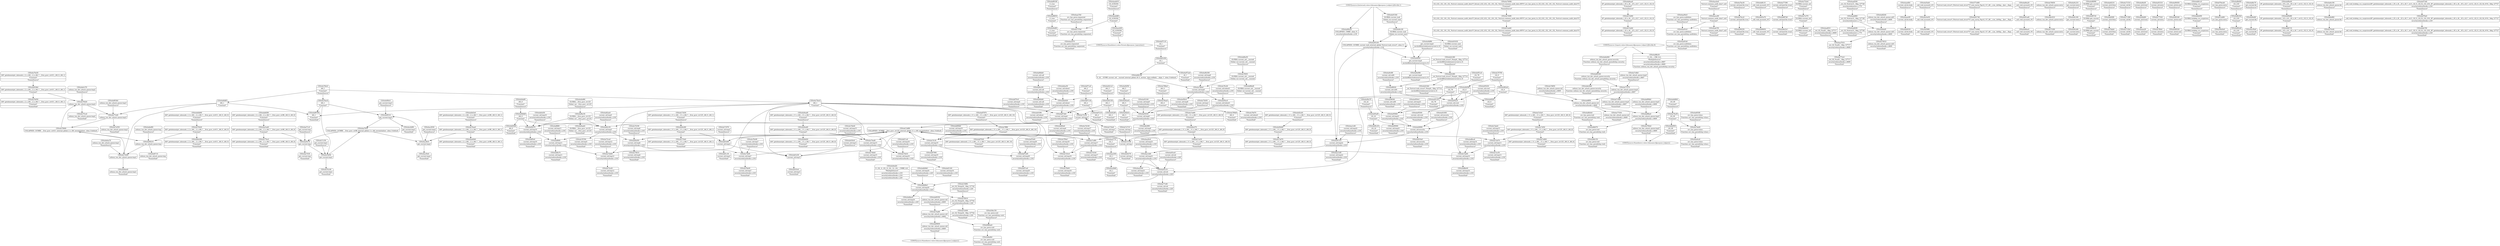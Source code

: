 digraph {
	CE0x4a9e6f0 [shape=record,shape=Mrecord,label="{CE0x4a9e6f0|i1_true|*Constant*|*SummSink*}"]
	CE0x4a737b0 [shape=record,shape=Mrecord,label="{CE0x4a737b0|avc_has_perm:requested|Function::avc_has_perm&Arg::requested::}"]
	CE0x4a70a50 [shape=record,shape=Mrecord,label="{CE0x4a70a50|i64*_getelementptr_inbounds_(_2_x_i64_,_2_x_i64_*___llvm_gcov_ctr411,_i64_0,_i64_1)|*Constant*|*SummSource*}"]
	CE0x4a74e60 [shape=record,shape=Mrecord,label="{CE0x4a74e60|avc_has_perm:tclass|Function::avc_has_perm&Arg::tclass::}"]
	CE0x4a74080 [shape=record,shape=Mrecord,label="{CE0x4a74080|i32_(i32,_i32,_i16,_i32,_%struct.common_audit_data*)*_bitcast_(i32_(i32,_i32,_i16,_i32,_%struct.common_audit_data.495*)*_avc_has_perm_to_i32_(i32,_i32,_i16,_i32,_%struct.common_audit_data*)*)|*Constant*|*SummSource*}"]
	CE0x4a95ec0 [shape=record,shape=Mrecord,label="{CE0x4a95ec0|current_sid:tobool1|security/selinux/hooks.c,218}"]
	CE0x4a87ca0 [shape=record,shape=Mrecord,label="{CE0x4a87ca0|current_sid:tmp20|security/selinux/hooks.c,218|*SummSink*}"]
	CE0x4a88ba0 [shape=record,shape=Mrecord,label="{CE0x4a88ba0|selinux_tun_dev_attach_queue:tmp5|security/selinux/hooks.c,4669}"]
	CE0x4a9d590 [shape=record,shape=Mrecord,label="{CE0x4a9d590|i32_0|*Constant*}"]
	CE0x4a76760 [shape=record,shape=Mrecord,label="{CE0x4a76760|current_sid:tmp5|security/selinux/hooks.c,218|*SummSink*}"]
	CE0x4a751a0 [shape=record,shape=Mrecord,label="{CE0x4a751a0|selinux_tun_dev_attach_queue:tmp2|*SummSink*}"]
	CE0x4a73c30 [shape=record,shape=Mrecord,label="{CE0x4a73c30|current_sid:tmp1}"]
	CE0x4a789d0 [shape=record,shape=Mrecord,label="{CE0x4a789d0|i64_4|*Constant*|*SummSink*}"]
	CE0x4a8eaa0 [shape=record,shape=Mrecord,label="{CE0x4a8eaa0|i8*_getelementptr_inbounds_(_25_x_i8_,_25_x_i8_*_.str3,_i32_0,_i32_0)|*Constant*|*SummSource*}"]
	CE0x4aa93c0 [shape=record,shape=Mrecord,label="{CE0x4aa93c0|avc_has_perm:auditdata|Function::avc_has_perm&Arg::auditdata::}"]
	CE0x4a7baa0 [shape=record,shape=Mrecord,label="{CE0x4a7baa0|i64*_getelementptr_inbounds_(_2_x_i64_,_2_x_i64_*___llvm_gcov_ctr98,_i64_0,_i64_1)|*Constant*}"]
	CE0x4a8d5f0 [shape=record,shape=Mrecord,label="{CE0x4a8d5f0|i64*_getelementptr_inbounds_(_2_x_i64_,_2_x_i64_*___llvm_gcov_ctr98,_i64_0,_i64_0)|*Constant*|*SummSource*}"]
	CE0x4a7bcc0 [shape=record,shape=Mrecord,label="{CE0x4a7bcc0|current_sid:land.lhs.true}"]
	CE0x4a7df90 [shape=record,shape=Mrecord,label="{CE0x4a7df90|_ret_i32_%tmp24,_!dbg_!27742|security/selinux/hooks.c,220|*SummSource*}"]
	CE0x4a742f0 [shape=record,shape=Mrecord,label="{CE0x4a742f0|current_sid:tmp7|security/selinux/hooks.c,218}"]
	CE0x4a9c360 [shape=record,shape=Mrecord,label="{CE0x4a9c360|_ret_%struct.task_struct*_%tmp4,_!dbg_!27714|./arch/x86/include/asm/current.h,14|*SummSource*}"]
	CE0x4a9e570 [shape=record,shape=Mrecord,label="{CE0x4a9e570|current_sid:tmp|*SummSink*}"]
	CE0x4a71270 [shape=record,shape=Mrecord,label="{CE0x4a71270|selinux_tun_dev_attach_queue:tmp4|security/selinux/hooks.c,4667}"]
	CE0x4a91540 [shape=record,shape=Mrecord,label="{CE0x4a91540|GLOBAL:current_task|Global_var:current_task|*SummSource*}"]
	CE0x4aadd80 [shape=record,shape=Mrecord,label="{CE0x4aadd80|i32_4194304|*Constant*}"]
	CE0x4a93a70 [shape=record,shape=Mrecord,label="{CE0x4a93a70|_call_void_mcount()_#3}"]
	CE0x4aacbe0 [shape=record,shape=Mrecord,label="{CE0x4aacbe0|%struct.common_audit_data*_null|*Constant*|*SummSource*}"]
	CE0x4a7d140 [shape=record,shape=Mrecord,label="{CE0x4a7d140|current_sid:tmp17|security/selinux/hooks.c,218|*SummSource*}"]
	CE0x4a8b0e0 [shape=record,shape=Mrecord,label="{CE0x4a8b0e0|avc_has_perm:tsid|Function::avc_has_perm&Arg::tsid::|*SummSource*}"]
	CE0x4a77390 [shape=record,shape=Mrecord,label="{CE0x4a77390|current_sid:land.lhs.true2|*SummSource*}"]
	CE0x4aa3ad0 [shape=record,shape=Mrecord,label="{CE0x4aa3ad0|i64*_getelementptr_inbounds_(_2_x_i64_,_2_x_i64_*___llvm_gcov_ctr98,_i64_0,_i64_0)|*Constant*}"]
	CE0x4a7ac50 [shape=record,shape=Mrecord,label="{CE0x4a7ac50|current_sid:tmp13|security/selinux/hooks.c,218|*SummSink*}"]
	CE0x4a97110 [shape=record,shape=Mrecord,label="{CE0x4a97110|i8_1|*Constant*|*SummSource*}"]
	CE0x4a91f90 [shape=record,shape=Mrecord,label="{CE0x4a91f90|current_sid:tobool|security/selinux/hooks.c,218|*SummSink*}"]
	CE0x4a7ff80 [shape=record,shape=Mrecord,label="{CE0x4a7ff80|i64*_getelementptr_inbounds_(_11_x_i64_,_11_x_i64_*___llvm_gcov_ctr125,_i64_0,_i64_10)|*Constant*}"]
	CE0x4ae7430 [shape=record,shape=Mrecord,label="{CE0x4ae7430|get_current:tmp|*SummSink*}"]
	CE0x4a7cb80 [shape=record,shape=Mrecord,label="{CE0x4a7cb80|i64*_getelementptr_inbounds_(_11_x_i64_,_11_x_i64_*___llvm_gcov_ctr125,_i64_0,_i64_9)|*Constant*|*SummSource*}"]
	CE0x4a92ee0 [shape=record,shape=Mrecord,label="{CE0x4a92ee0|i64_5|*Constant*}"]
	CE0x4a8a920 [shape=record,shape=Mrecord,label="{CE0x4a8a920|current_sid:tobool|security/selinux/hooks.c,218}"]
	CE0x4a7e5a0 [shape=record,shape=Mrecord,label="{CE0x4a7e5a0|i64*_getelementptr_inbounds_(_11_x_i64_,_11_x_i64_*___llvm_gcov_ctr125,_i64_0,_i64_6)|*Constant*|*SummSource*}"]
	CE0x4a962e0 [shape=record,shape=Mrecord,label="{CE0x4a962e0|i32_0|*Constant*}"]
	CE0x4a922f0 [shape=record,shape=Mrecord,label="{CE0x4a922f0|i64_3|*Constant*|*SummSink*}"]
	CE0x4a6e9c0 [shape=record,shape=Mrecord,label="{CE0x4a6e9c0|GLOBAL:current_sid|*Constant*|*SummSink*}"]
	CE0x4a74010 [shape=record,shape=Mrecord,label="{CE0x4a74010|selinux_tun_dev_attach_queue:call1|security/selinux/hooks.c,4669|*SummSink*}"]
	CE0x4a81d30 [shape=record,shape=Mrecord,label="{CE0x4a81d30|current_sid:tmp3}"]
	CE0x4a8b070 [shape=record,shape=Mrecord,label="{CE0x4a8b070|avc_has_perm:tsid|Function::avc_has_perm&Arg::tsid::}"]
	CE0x4aa28d0 [shape=record,shape=Mrecord,label="{CE0x4aa28d0|i32_1|*Constant*|*SummSink*}"]
	CE0x4a90f90 [shape=record,shape=Mrecord,label="{CE0x4a90f90|current_sid:security|security/selinux/hooks.c,218}"]
	CE0x4a73440 [shape=record,shape=Mrecord,label="{CE0x4a73440|selinux_tun_dev_attach_queue:tmp1}"]
	CE0x4a92fc0 [shape=record,shape=Mrecord,label="{CE0x4a92fc0|i64_5|*Constant*|*SummSink*}"]
	CE0x4a86bd0 [shape=record,shape=Mrecord,label="{CE0x4a86bd0|GLOBAL:current_sid.__warned|Global_var:current_sid.__warned|*SummSink*}"]
	CE0x4a92cb0 [shape=record,shape=Mrecord,label="{CE0x4a92cb0|i64*_getelementptr_inbounds_(_11_x_i64_,_11_x_i64_*___llvm_gcov_ctr125,_i64_0,_i64_0)|*Constant*|*SummSource*}"]
	CE0x4a9f310 [shape=record,shape=Mrecord,label="{CE0x4a9f310|get_current:tmp3}"]
	CE0x4a79010 [shape=record,shape=Mrecord,label="{CE0x4a79010|_ret_i32_%tmp24,_!dbg_!27742|security/selinux/hooks.c,220}"]
	CE0x4a74bb0 [shape=record,shape=Mrecord,label="{CE0x4a74bb0|current_sid:tmp15|security/selinux/hooks.c,218|*SummSink*}"]
	CE0x4a918c0 [shape=record,shape=Mrecord,label="{CE0x4a918c0|current_sid:tmp3|*SummSource*}"]
	CE0x4a9bc50 [shape=record,shape=Mrecord,label="{CE0x4a9bc50|GLOBAL:__llvm_gcov_ctr125|Global_var:__llvm_gcov_ctr125}"]
	CE0x4a78e00 [shape=record,shape=Mrecord,label="{CE0x4a78e00|current_sid:tmp7|security/selinux/hooks.c,218|*SummSink*}"]
	CE0x4a7a780 [shape=record,shape=Mrecord,label="{CE0x4a7a780|current_sid:tmp}"]
	CE0x4a719e0 [shape=record,shape=Mrecord,label="{CE0x4a719e0|i64*_getelementptr_inbounds_(_11_x_i64_,_11_x_i64_*___llvm_gcov_ctr125,_i64_0,_i64_1)|*Constant*|*SummSink*}"]
	CE0x4a7d6a0 [shape=record,shape=Mrecord,label="{CE0x4a7d6a0|current_sid:tmp8|security/selinux/hooks.c,218}"]
	CE0x4ab0030 [shape=record,shape=Mrecord,label="{CE0x4ab0030|current_sid:do.body|*SummSink*}"]
	CE0x4a9ed20 [shape=record,shape=Mrecord,label="{CE0x4a9ed20|0:_i32,_4:_i32,_8:_i32,_12:_i32,_:_CMRE_4,8_|*MultipleSource*|security/selinux/hooks.c,218|security/selinux/hooks.c,218|security/selinux/hooks.c,220}"]
	CE0x4af3f80 [shape=record,shape=Mrecord,label="{CE0x4af3f80|_call_void_mcount()_#3|*SummSink*}"]
	CE0x4a9df80 [shape=record,shape=Mrecord,label="{CE0x4a9df80|get_current:tmp4|./arch/x86/include/asm/current.h,14|*SummSource*}"]
	CE0x4ac29a0 [shape=record,shape=Mrecord,label="{CE0x4ac29a0|get_current:tmp2|*SummSink*}"]
	"CONST[source:0(mediator),value:2(dynamic)][purpose:{object}]"
	CE0x4a9e5e0 [shape=record,shape=Mrecord,label="{CE0x4a9e5e0|i64*_getelementptr_inbounds_(_2_x_i64_,_2_x_i64_*___llvm_gcov_ctr98,_i64_0,_i64_1)|*Constant*|*SummSource*}"]
	CE0x4a91740 [shape=record,shape=Mrecord,label="{CE0x4a91740|%struct.task_struct*_(%struct.task_struct**)*_asm_movq_%gs:$_1:P_,$0_,_r,im,_dirflag_,_fpsr_,_flags_}"]
	CE0x4aaa7b0 [shape=record,shape=Mrecord,label="{CE0x4aaa7b0|avc_has_perm:requested|Function::avc_has_perm&Arg::requested::|*SummSource*}"]
	CE0x4a6ff50 [shape=record,shape=Mrecord,label="{CE0x4a6ff50|selinux_tun_dev_attach_queue:sid|security/selinux/hooks.c,4669}"]
	CE0x4aab860 [shape=record,shape=Mrecord,label="{CE0x4aab860|_ret_i32_%retval.0,_!dbg_!27728|security/selinux/avc.c,775}"]
	CE0x4a7bec0 [shape=record,shape=Mrecord,label="{CE0x4a7bec0|i64_1|*Constant*}"]
	CE0x4a9a980 [shape=record,shape=Mrecord,label="{CE0x4a9a980|GLOBAL:__llvm_gcov_ctr125|Global_var:__llvm_gcov_ctr125|*SummSource*}"]
	CE0x4a965f0 [shape=record,shape=Mrecord,label="{CE0x4a965f0|current_sid:call4|security/selinux/hooks.c,218|*SummSink*}"]
	CE0x4a8c890 [shape=record,shape=Mrecord,label="{CE0x4a8c890|current_sid:tmp9|security/selinux/hooks.c,218|*SummSink*}"]
	CE0x4a92f50 [shape=record,shape=Mrecord,label="{CE0x4a92f50|i64_5|*Constant*|*SummSource*}"]
	CE0x4a84a20 [shape=record,shape=Mrecord,label="{CE0x4a84a20|_call_void_mcount()_#3|*SummSource*}"]
	CE0x4a76650 [shape=record,shape=Mrecord,label="{CE0x4a76650|selinux_tun_dev_attach_queue:entry|*SummSource*}"]
	CE0x4a6de40 [shape=record,shape=Mrecord,label="{CE0x4a6de40|selinux_tun_dev_attach_queue:tmp1|*SummSink*}"]
	CE0x4a6d840 [shape=record,shape=Mrecord,label="{CE0x4a6d840|i16_49|*Constant*|*SummSource*}"]
	CE0x577e9d0 [shape=record,shape=Mrecord,label="{CE0x577e9d0|%struct.task_struct*_(%struct.task_struct**)*_asm_movq_%gs:$_1:P_,$0_,_r,im,_dirflag_,_fpsr_,_flags_|*SummSink*}"]
	CE0x4a73bc0 [shape=record,shape=Mrecord,label="{CE0x4a73bc0|i64_1|*Constant*}"]
	CE0x4a9c160 [shape=record,shape=Mrecord,label="{CE0x4a9c160|get_current:entry}"]
	CE0x4ae71c0 [shape=record,shape=Mrecord,label="{CE0x4ae71c0|get_current:tmp|*SummSource*}"]
	CE0x4a70420 [shape=record,shape=Mrecord,label="{CE0x4a70420|i64*_getelementptr_inbounds_(_2_x_i64_,_2_x_i64_*___llvm_gcov_ctr411,_i64_0,_i64_0)|*Constant*}"]
	CE0x4a88b30 [shape=record,shape=Mrecord,label="{CE0x4a88b30|0:_i32,_:_CRE_0,4_|*MultipleSource*|security/selinux/hooks.c,4667|security/selinux/hooks.c,4669|Function::selinux_tun_dev_attach_queue&Arg::security::}"]
	CE0x4a74610 [shape=record,shape=Mrecord,label="{CE0x4a74610|current_sid:tmp6|security/selinux/hooks.c,218|*SummSink*}"]
	CE0x4aa8300 [shape=record,shape=Mrecord,label="{CE0x4aa8300|_ret_i32_%retval.0,_!dbg_!27728|security/selinux/avc.c,775|*SummSource*}"]
	CE0x4a8d9d0 [shape=record,shape=Mrecord,label="{CE0x4a8d9d0|current_sid:tmp24|security/selinux/hooks.c,220|*SummSource*}"]
	CE0x4aa25f0 [shape=record,shape=Mrecord,label="{CE0x4aa25f0|i32_1|*Constant*}"]
	CE0x4a72ca0 [shape=record,shape=Mrecord,label="{CE0x4a72ca0|current_sid:tmp12|security/selinux/hooks.c,218|*SummSource*}"]
	CE0x4a716e0 [shape=record,shape=Mrecord,label="{CE0x4a716e0|current_sid:tmp1|*SummSink*}"]
	CE0x4a96720 [shape=record,shape=Mrecord,label="{CE0x4a96720|GLOBAL:get_current|*Constant*}"]
	CE0x4a6c370 [shape=record,shape=Mrecord,label="{CE0x4a6c370|selinux_tun_dev_attach_queue:tmp2|*SummSource*}"]
	CE0x4a818b0 [shape=record,shape=Mrecord,label="{CE0x4a818b0|i64*_getelementptr_inbounds_(_2_x_i64_,_2_x_i64_*___llvm_gcov_ctr411,_i64_0,_i64_1)|*Constant*}"]
	CE0x4a91630 [shape=record,shape=Mrecord,label="{CE0x4a91630|GLOBAL:current_task|Global_var:current_task|*SummSink*}"]
	"CONST[source:2(external),value:2(dynamic)][purpose:{subject}][SrcIdx:1]"
	CE0x4a6c6b0 [shape=record,shape=Mrecord,label="{CE0x4a6c6b0|selinux_tun_dev_attach_queue:security|Function::selinux_tun_dev_attach_queue&Arg::security::|*SummSink*}"]
	CE0x4a77030 [shape=record,shape=Mrecord,label="{CE0x4a77030|selinux_tun_dev_attach_queue:sid|security/selinux/hooks.c,4669|*SummSink*}"]
	CE0x4a9e140 [shape=record,shape=Mrecord,label="{CE0x4a9e140|GLOBAL:current_task|Global_var:current_task}"]
	CE0x4a7e000 [shape=record,shape=Mrecord,label="{CE0x4a7e000|_ret_i32_%tmp24,_!dbg_!27742|security/selinux/hooks.c,220|*SummSink*}"]
	CE0x4a800b0 [shape=record,shape=Mrecord,label="{CE0x4a800b0|current_sid:tmp19|security/selinux/hooks.c,218|*SummSource*}"]
	CE0x4a9abf0 [shape=record,shape=Mrecord,label="{CE0x4a9abf0|i64_0|*Constant*|*SummSource*}"]
	CE0x4ab00f0 [shape=record,shape=Mrecord,label="{CE0x4ab00f0|current_sid:if.then}"]
	CE0x4a87870 [shape=record,shape=Mrecord,label="{CE0x4a87870|i64*_getelementptr_inbounds_(_11_x_i64_,_11_x_i64_*___llvm_gcov_ctr125,_i64_0,_i64_10)|*Constant*|*SummSource*}"]
	CE0x4a71510 [shape=record,shape=Mrecord,label="{CE0x4a71510|current_sid:bb|*SummSource*}"]
	CE0x4a74d10 [shape=record,shape=Mrecord,label="{CE0x4a74d10|current_sid:tmp16|security/selinux/hooks.c,218}"]
	CE0x4a9d4d0 [shape=record,shape=Mrecord,label="{CE0x4a9d4d0|current_sid:call|security/selinux/hooks.c,218|*SummSink*}"]
	CE0x4aa20c0 [shape=record,shape=Mrecord,label="{CE0x4aa20c0|current_sid:tmp23|security/selinux/hooks.c,218|*SummSource*}"]
	CE0x4a9b300 [shape=record,shape=Mrecord,label="{CE0x4a9b300|current_sid:tmp8|security/selinux/hooks.c,218|*SummSource*}"]
	CE0x4af3eb0 [shape=record,shape=Mrecord,label="{CE0x4af3eb0|_call_void_mcount()_#3|*SummSource*}"]
	CE0x4a7a550 [shape=record,shape=Mrecord,label="{CE0x4a7a550|selinux_tun_dev_attach_queue:tmp3|*SummSink*}"]
	CE0x4a7be30 [shape=record,shape=Mrecord,label="{CE0x4a7be30|current_sid:land.lhs.true|*SummSource*}"]
	CE0x4a95fc0 [shape=record,shape=Mrecord,label="{CE0x4a95fc0|current_sid:tmp8|security/selinux/hooks.c,218|*SummSink*}"]
	"CONST[source:1(input),value:2(dynamic)][purpose:{object}][SrcIdx:0]"
	CE0x4a7a670 [shape=record,shape=Mrecord,label="{CE0x4a7a670|i64*_getelementptr_inbounds_(_11_x_i64_,_11_x_i64_*___llvm_gcov_ctr125,_i64_0,_i64_0)|*Constant*|*SummSink*}"]
	CE0x4a7b050 [shape=record,shape=Mrecord,label="{CE0x4a7b050|i64*_getelementptr_inbounds_(_2_x_i64_,_2_x_i64_*___llvm_gcov_ctr411,_i64_0,_i64_1)|*Constant*|*SummSink*}"]
	CE0x4a9dcf0 [shape=record,shape=Mrecord,label="{CE0x4a9dcf0|current_sid:if.end|*SummSource*}"]
	CE0x4a86a50 [shape=record,shape=Mrecord,label="{CE0x4a86a50|GLOBAL:current_sid.__warned|Global_var:current_sid.__warned|*SummSource*}"]
	CE0x4a7ab70 [shape=record,shape=Mrecord,label="{CE0x4a7ab70|current_sid:tmp13|security/selinux/hooks.c,218}"]
	CE0x4a693f0 [shape=record,shape=Mrecord,label="{CE0x4a693f0|avc_has_perm:tclass|Function::avc_has_perm&Arg::tclass::|*SummSource*}"]
	CE0x4ac4d90 [shape=record,shape=Mrecord,label="{CE0x4ac4d90|get_current:tmp3|*SummSink*}"]
	CE0x4a93310 [shape=record,shape=Mrecord,label="{CE0x4a93310|current_sid:entry|*SummSource*}"]
	CE0x4a90520 [shape=record,shape=Mrecord,label="{CE0x4a90520|current_sid:do.end|*SummSink*}"]
	CE0x4a71380 [shape=record,shape=Mrecord,label="{CE0x4a71380|current_sid:bb}"]
	CE0x4a72f50 [shape=record,shape=Mrecord,label="{CE0x4a72f50|i64*_getelementptr_inbounds_(_11_x_i64_,_11_x_i64_*___llvm_gcov_ctr125,_i64_0,_i64_6)|*Constant*}"]
	CE0x4a7e370 [shape=record,shape=Mrecord,label="{CE0x4a7e370|GLOBAL:current_sid|*Constant*}"]
	CE0x4a6fdf0 [shape=record,shape=Mrecord,label="{CE0x4a6fdf0|i64_1|*Constant*}"]
	CE0x4a7cd10 [shape=record,shape=Mrecord,label="{CE0x4a7cd10|i64*_getelementptr_inbounds_(_11_x_i64_,_11_x_i64_*___llvm_gcov_ctr125,_i64_0,_i64_9)|*Constant*|*SummSink*}"]
	CE0x4aa8290 [shape=record,shape=Mrecord,label="{CE0x4aa8290|_ret_i32_%retval.0,_!dbg_!27728|security/selinux/avc.c,775|*SummSink*}"]
	CE0x4a92b60 [shape=record,shape=Mrecord,label="{CE0x4a92b60|i64*_getelementptr_inbounds_(_11_x_i64_,_11_x_i64_*___llvm_gcov_ctr125,_i64_0,_i64_0)|*Constant*}"]
	CE0x4a90a70 [shape=record,shape=Mrecord,label="{CE0x4a90a70|i32_22|*Constant*|*SummSource*}"]
	CE0x4a8b1c0 [shape=record,shape=Mrecord,label="{CE0x4a8b1c0|GLOBAL:lockdep_rcu_suspicious|*Constant*|*SummSource*}"]
	CE0x4a8b150 [shape=record,shape=Mrecord,label="{CE0x4a8b150|avc_has_perm:tsid|Function::avc_has_perm&Arg::tsid::|*SummSink*}"]
	CE0x4aaee90 [shape=record,shape=Mrecord,label="{CE0x4aaee90|current_sid:do.body}"]
	CE0x4a921c0 [shape=record,shape=Mrecord,label="{CE0x4a921c0|i64_3|*Constant*|*SummSource*}"]
	CE0x4a7d1b0 [shape=record,shape=Mrecord,label="{CE0x4a7d1b0|current_sid:tmp17|security/selinux/hooks.c,218|*SummSink*}"]
	CE0x679ecb0 [shape=record,shape=Mrecord,label="{CE0x679ecb0|avc_has_perm:entry|*SummSource*}"]
	CE0x4a8e5c0 [shape=record,shape=Mrecord,label="{CE0x4a8e5c0|current_sid:land.lhs.true2|*SummSink*}"]
	CE0x4a7d3c0 [shape=record,shape=Mrecord,label="{CE0x4a7d3c0|current_sid:tmp18|security/selinux/hooks.c,218}"]
	CE0x4a90e20 [shape=record,shape=Mrecord,label="{CE0x4a90e20|COLLAPSED:_CMRE:_elem_0::|security/selinux/hooks.c,218}"]
	CE0x4a6d950 [shape=record,shape=Mrecord,label="{CE0x4a6d950|i16_49|*Constant*|*SummSink*}"]
	CE0x4aa2770 [shape=record,shape=Mrecord,label="{CE0x4aa2770|i32_1|*Constant*|*SummSource*}"]
	CE0x4a84ac0 [shape=record,shape=Mrecord,label="{CE0x4a84ac0|_call_void_mcount()_#3|*SummSink*}"]
	CE0x4a7c6b0 [shape=record,shape=Mrecord,label="{CE0x4a7c6b0|selinux_tun_dev_attach_queue:tmp4|security/selinux/hooks.c,4667|*SummSource*}"]
	CE0x4a95500 [shape=record,shape=Mrecord,label="{CE0x4a95500|current_sid:cred|security/selinux/hooks.c,218|*SummSink*}"]
	CE0x4a9c0f0 [shape=record,shape=Mrecord,label="{CE0x4a9c0f0|current_sid:call4|security/selinux/hooks.c,218|*SummSource*}"]
	CE0x4ad5e70 [shape=record,shape=Mrecord,label="{CE0x4ad5e70|get_current:tmp}"]
	CE0x4a9b8d0 [shape=record,shape=Mrecord,label="{CE0x4a9b8d0|i64_0|*Constant*}"]
	CE0x4a9c2d0 [shape=record,shape=Mrecord,label="{CE0x4a9c2d0|get_current:entry|*SummSink*}"]
	CE0x4a91000 [shape=record,shape=Mrecord,label="{CE0x4a91000|current_sid:security|security/selinux/hooks.c,218|*SummSource*}"]
	CE0x4a84bb0 [shape=record,shape=Mrecord,label="{CE0x4a84bb0|current_sid:call|security/selinux/hooks.c,218|*SummSource*}"]
	CE0x4a81320 [shape=record,shape=Mrecord,label="{CE0x4a81320|current_sid:tmp16|security/selinux/hooks.c,218|*SummSink*}"]
	CE0x4aa94c0 [shape=record,shape=Mrecord,label="{CE0x4aa94c0|avc_has_perm:auditdata|Function::avc_has_perm&Arg::auditdata::|*SummSource*}"]
	CE0x4a81b60 [shape=record,shape=Mrecord,label="{CE0x4a81b60|current_sid:tmp2}"]
	CE0x436e0e0 [shape=record,shape=Mrecord,label="{CE0x436e0e0|avc_has_perm:entry|*SummSink*}"]
	CE0x4a88020 [shape=record,shape=Mrecord,label="{CE0x4a88020|current_sid:call4|security/selinux/hooks.c,218}"]
	CE0x4a76a50 [shape=record,shape=Mrecord,label="{CE0x4a76a50|i16_49|*Constant*}"]
	CE0x4a89cb0 [shape=record,shape=Mrecord,label="{CE0x4a89cb0|i32_218|*Constant*|*SummSink*}"]
	CE0x4a9e820 [shape=record,shape=Mrecord,label="{CE0x4a9e820|i64*_getelementptr_inbounds_(_11_x_i64_,_11_x_i64_*___llvm_gcov_ctr125,_i64_0,_i64_8)|*Constant*|*SummSink*}"]
	CE0x4aaca90 [shape=record,shape=Mrecord,label="{CE0x4aaca90|%struct.common_audit_data*_null|*Constant*}"]
	CE0x4a89100 [shape=record,shape=Mrecord,label="{CE0x4a89100|i1_true|*Constant*|*SummSource*}"]
	CE0x4a803b0 [shape=record,shape=Mrecord,label="{CE0x4a803b0|selinux_tun_dev_attach_queue:tmp3|*SummSource*}"]
	CE0x4a70790 [shape=record,shape=Mrecord,label="{CE0x4a70790|i32_0|*Constant*|*SummSource*}"]
	CE0x4a8dc70 [shape=record,shape=Mrecord,label="{CE0x4a8dc70|get_current:bb|*SummSource*}"]
	CE0x4a6def0 [shape=record,shape=Mrecord,label="{CE0x4a6def0|selinux_tun_dev_attach_queue:call1|security/selinux/hooks.c,4669}"]
	CE0x4aadd10 [shape=record,shape=Mrecord,label="{CE0x4aadd10|i32_4194304|*Constant*|*SummSource*}"]
	CE0x4a78c80 [shape=record,shape=Mrecord,label="{CE0x4a78c80|current_sid:tmp7|security/selinux/hooks.c,218|*SummSource*}"]
	CE0x4a6f710 [shape=record,shape=Mrecord,label="{CE0x4a6f710|selinux_tun_dev_attach_queue:tmp|*SummSink*}"]
	CE0x4a71970 [shape=record,shape=Mrecord,label="{CE0x4a71970|current_sid:tmp2|*SummSource*}"]
	CE0x4a872b0 [shape=record,shape=Mrecord,label="{CE0x4a872b0|current_sid:tmp4|security/selinux/hooks.c,218}"]
	CE0x4aa1dd0 [shape=record,shape=Mrecord,label="{CE0x4aa1dd0|current_sid:tmp23|security/selinux/hooks.c,218}"]
	CE0x4a8dac0 [shape=record,shape=Mrecord,label="{CE0x4a8dac0|current_sid:tmp24|security/selinux/hooks.c,220|*SummSink*}"]
	CE0x4a78f30 [shape=record,shape=Mrecord,label="{CE0x4a78f30|GLOBAL:current_sid.__warned|Global_var:current_sid.__warned}"]
	CE0x4a87990 [shape=record,shape=Mrecord,label="{CE0x4a87990|current_sid:tmp19|security/selinux/hooks.c,218|*SummSink*}"]
	CE0x4a71830 [shape=record,shape=Mrecord,label="{CE0x4a71830|i64*_getelementptr_inbounds_(_11_x_i64_,_11_x_i64_*___llvm_gcov_ctr125,_i64_0,_i64_1)|*Constant*|*SummSource*}"]
	CE0x4a740f0 [shape=record,shape=Mrecord,label="{CE0x4a740f0|i32_(i32,_i32,_i16,_i32,_%struct.common_audit_data*)*_bitcast_(i32_(i32,_i32,_i16,_i32,_%struct.common_audit_data.495*)*_avc_has_perm_to_i32_(i32,_i32,_i16,_i32,_%struct.common_audit_data*)*)|*Constant*}"]
	CE0x4ac2930 [shape=record,shape=Mrecord,label="{CE0x4ac2930|get_current:tmp2|*SummSource*}"]
	CE0x4a81450 [shape=record,shape=Mrecord,label="{CE0x4a81450|i8_1|*Constant*}"]
	CE0x4a9c5b0 [shape=record,shape=Mrecord,label="{CE0x4a9c5b0|_ret_%struct.task_struct*_%tmp4,_!dbg_!27714|./arch/x86/include/asm/current.h,14|*SummSink*}"]
	CE0x4a90c30 [shape=record,shape=Mrecord,label="{CE0x4a90c30|i32_22|*Constant*|*SummSink*}"]
	CE0x4a87b00 [shape=record,shape=Mrecord,label="{CE0x4a87b00|current_sid:tmp20|security/selinux/hooks.c,218|*SummSource*}"]
	CE0x4a74b40 [shape=record,shape=Mrecord,label="{CE0x4a74b40|current_sid:tmp15|security/selinux/hooks.c,218|*SummSource*}"]
	CE0x4a88e00 [shape=record,shape=Mrecord,label="{CE0x4a88e00|current_sid:tmp14|security/selinux/hooks.c,218|*SummSink*}"]
	CE0x4a73390 [shape=record,shape=Mrecord,label="{CE0x4a73390|selinux_tun_dev_attach_queue:entry|*SummSink*}"]
	CE0x4a89d80 [shape=record,shape=Mrecord,label="{CE0x4a89d80|i8*_getelementptr_inbounds_(_45_x_i8_,_45_x_i8_*_.str12,_i32_0,_i32_0)|*Constant*}"]
	CE0x4a89340 [shape=record,shape=Mrecord,label="{CE0x4a89340|selinux_tun_dev_attach_queue:security|Function::selinux_tun_dev_attach_queue&Arg::security::}"]
	CE0x4a7b1d0 [shape=record,shape=Mrecord,label="{CE0x4a7b1d0|get_current:tmp1|*SummSink*}"]
	CE0x4a9e260 [shape=record,shape=Mrecord,label="{CE0x4a9e260|i64*_getelementptr_inbounds_(_11_x_i64_,_11_x_i64_*___llvm_gcov_ctr125,_i64_0,_i64_1)|*Constant*}"]
	CE0x4a7fb00 [shape=record,shape=Mrecord,label="{CE0x4a7fb00|current_sid:tmp18|security/selinux/hooks.c,218|*SummSink*}"]
	CE0x4a6e660 [shape=record,shape=Mrecord,label="{CE0x4a6e660|selinux_tun_dev_attach_queue:security|Function::selinux_tun_dev_attach_queue&Arg::security::|*SummSource*}"]
	CE0x4a8e690 [shape=record,shape=Mrecord,label="{CE0x4a8e690|GLOBAL:lockdep_rcu_suspicious|*Constant*}"]
	CE0x4a70dc0 [shape=record,shape=Mrecord,label="{CE0x4a70dc0|i64_1|*Constant*|*SummSource*}"]
	CE0x4a77c60 [shape=record,shape=Mrecord,label="{CE0x4a77c60|current_sid:sid|security/selinux/hooks.c,220|*SummSink*}"]
	CE0x4a76d70 [shape=record,shape=Mrecord,label="{CE0x4a76d70|current_sid:tobool1|security/selinux/hooks.c,218|*SummSink*}"]
	CE0x4a82ae0 [shape=record,shape=Mrecord,label="{CE0x4a82ae0|current_sid:tmp5|security/selinux/hooks.c,218|*SummSource*}"]
	CE0x4a871a0 [shape=record,shape=Mrecord,label="{CE0x4a871a0|i64_2|*Constant*|*SummSource*}"]
	CE0x4a7bf30 [shape=record,shape=Mrecord,label="{CE0x4a7bf30|get_current:tmp1}"]
	CE0x4a87920 [shape=record,shape=Mrecord,label="{CE0x4a87920|i64*_getelementptr_inbounds_(_11_x_i64_,_11_x_i64_*___llvm_gcov_ctr125,_i64_0,_i64_10)|*Constant*|*SummSink*}"]
	CE0x4a919c0 [shape=record,shape=Mrecord,label="{CE0x4a919c0|current_sid:tmp3|*SummSink*}"]
	CE0x4a87a00 [shape=record,shape=Mrecord,label="{CE0x4a87a00|current_sid:tmp20|security/selinux/hooks.c,218}"]
	CE0x4ae7630 [shape=record,shape=Mrecord,label="{CE0x4ae7630|COLLAPSED:_GCMRE___llvm_gcov_ctr98_internal_global_2_x_i64_zeroinitializer:_elem_0:default:}"]
	CE0x4a77bc0 [shape=record,shape=Mrecord,label="{CE0x4a77bc0|i64*_getelementptr_inbounds_(_2_x_i64_,_2_x_i64_*___llvm_gcov_ctr98,_i64_0,_i64_0)|*Constant*|*SummSink*}"]
	CE0x4a76c40 [shape=record,shape=Mrecord,label="{CE0x4a76c40|current_sid:tobool1|security/selinux/hooks.c,218|*SummSource*}"]
	CE0x4a7cd80 [shape=record,shape=Mrecord,label="{CE0x4a7cd80|current_sid:tmp17|security/selinux/hooks.c,218}"]
	CE0x4a87210 [shape=record,shape=Mrecord,label="{CE0x4a87210|i64_2|*Constant*|*SummSink*}"]
	CE0x4a93c10 [shape=record,shape=Mrecord,label="{CE0x4a93c10|current_sid:sid|security/selinux/hooks.c,220}"]
	CE0x4a74850 [shape=record,shape=Mrecord,label="{CE0x4a74850|selinux_tun_dev_attach_queue:sid|security/selinux/hooks.c,4669|*SummSource*}"]
	CE0x4a732e0 [shape=record,shape=Mrecord,label="{CE0x4a732e0|GLOBAL:current_sid|*Constant*|*SummSource*}"]
	CE0x4a76420 [shape=record,shape=Mrecord,label="{CE0x4a76420|selinux_tun_dev_attach_queue:tmp2}"]
	CE0x612af60 [shape=record,shape=Mrecord,label="{CE0x612af60|avc_has_perm:entry}"]
	CE0x4a81c30 [shape=record,shape=Mrecord,label="{CE0x4a81c30|current_sid:tmp2|*SummSink*}"]
	CE0x4a90340 [shape=record,shape=Mrecord,label="{CE0x4a90340|current_sid:do.end}"]
	CE0x4a77520 [shape=record,shape=Mrecord,label="{CE0x4a77520|current_sid:entry}"]
	CE0x4a829d0 [shape=record,shape=Mrecord,label="{CE0x4a829d0|i64_0|*Constant*|*SummSink*}"]
	CE0x4aaefb0 [shape=record,shape=Mrecord,label="{CE0x4aaefb0|current_sid:do.body|*SummSource*}"]
	CE0x4a8fa70 [shape=record,shape=Mrecord,label="{CE0x4a8fa70|current_sid:tmp11|security/selinux/hooks.c,218|*SummSink*}"]
	CE0x4a90900 [shape=record,shape=Mrecord,label="{CE0x4a90900|current_sid:tmp21|security/selinux/hooks.c,218|*SummSink*}"]
	CE0x4a7a2b0 [shape=record,shape=Mrecord,label="{CE0x4a7a2b0|i8*_getelementptr_inbounds_(_25_x_i8_,_25_x_i8_*_.str3,_i32_0,_i32_0)|*Constant*|*SummSink*}"]
	CE0x4a8cb50 [shape=record,shape=Mrecord,label="{CE0x4a8cb50|current_sid:tmp10|security/selinux/hooks.c,218|*SummSource*}"]
	CE0x4a93160 [shape=record,shape=Mrecord,label="{CE0x4a93160|current_sid:tmp9|security/selinux/hooks.c,218|*SummSource*}"]
	CE0x4aa7010 [shape=record,shape=Mrecord,label="{CE0x4aa7010|_ret_i32_%call1,_!dbg_!27717|security/selinux/hooks.c,4669}"]
	CE0x4aacb70 [shape=record,shape=Mrecord,label="{CE0x4aacb70|avc_has_perm:requested|Function::avc_has_perm&Arg::requested::|*SummSink*}"]
	CE0x4a6e100 [shape=record,shape=Mrecord,label="{CE0x4a6e100|selinux_tun_dev_attach_queue:bb|*SummSource*}"]
	CE0x4a7e800 [shape=record,shape=Mrecord,label="{CE0x4a7e800|i64*_getelementptr_inbounds_(_11_x_i64_,_11_x_i64_*___llvm_gcov_ctr125,_i64_0,_i64_6)|*Constant*|*SummSink*}"]
	CE0x4a9dd60 [shape=record,shape=Mrecord,label="{CE0x4a9dd60|current_sid:if.end}"]
	CE0x4a788a0 [shape=record,shape=Mrecord,label="{CE0x4a788a0|i64_4|*Constant*|*SummSource*}"]
	CE0x4a959c0 [shape=record,shape=Mrecord,label="{CE0x4a959c0|current_sid:tmp21|security/selinux/hooks.c,218|*SummSource*}"]
	CE0x4a976e0 [shape=record,shape=Mrecord,label="{CE0x4a976e0|_call_void_lockdep_rcu_suspicious(i8*_getelementptr_inbounds_(_25_x_i8_,_25_x_i8_*_.str3,_i32_0,_i32_0),_i32_218,_i8*_getelementptr_inbounds_(_45_x_i8_,_45_x_i8_*_.str12,_i32_0,_i32_0))_#10,_!dbg_!27727|security/selinux/hooks.c,218}"]
	CE0x4a973d0 [shape=record,shape=Mrecord,label="{CE0x4a973d0|_call_void_lockdep_rcu_suspicious(i8*_getelementptr_inbounds_(_25_x_i8_,_25_x_i8_*_.str3,_i32_0,_i32_0),_i32_218,_i8*_getelementptr_inbounds_(_45_x_i8_,_45_x_i8_*_.str12,_i32_0,_i32_0))_#10,_!dbg_!27727|security/selinux/hooks.c,218|*SummSource*}"]
	CE0x4a910a0 [shape=record,shape=Mrecord,label="{CE0x4a910a0|current_sid:security|security/selinux/hooks.c,218|*SummSink*}"]
	CE0x4a89650 [shape=record,shape=Mrecord,label="{CE0x4a89650|_call_void_mcount()_#3|*SummSink*}"]
	CE0x4ab0210 [shape=record,shape=Mrecord,label="{CE0x4ab0210|current_sid:if.then|*SummSource*}"]
	CE0x4a709a0 [shape=record,shape=Mrecord,label="{CE0x4a709a0|selinux_tun_dev_attach_queue:tmp5|security/selinux/hooks.c,4669|*SummSink*}"]
	CE0x4a6f240 [shape=record,shape=Mrecord,label="{CE0x4a6f240|selinux_tun_dev_attach_queue:call1|security/selinux/hooks.c,4669|*SummSource*}"]
	CE0x4a70840 [shape=record,shape=Mrecord,label="{CE0x4a70840|COLLAPSED:_GCMRE___llvm_gcov_ctr411_internal_global_2_x_i64_zeroinitializer:_elem_0:default:}"]
	"CONST[source:0(mediator),value:2(dynamic)][purpose:{subject}]"
	CE0x4a9aab0 [shape=record,shape=Mrecord,label="{CE0x4a9aab0|GLOBAL:__llvm_gcov_ctr125|Global_var:__llvm_gcov_ctr125|*SummSink*}"]
	CE0x4a95840 [shape=record,shape=Mrecord,label="{CE0x4a95840|current_sid:tmp21|security/selinux/hooks.c,218}"]
	CE0x4a7a880 [shape=record,shape=Mrecord,label="{CE0x4a7a880|COLLAPSED:_GCMRE___llvm_gcov_ctr125_internal_global_11_x_i64_zeroinitializer:_elem_0:default:}"]
	CE0x4a6f2f0 [shape=record,shape=Mrecord,label="{CE0x4a6f2f0|i32_0|*Constant*|*SummSink*}"]
	CE0x4a951a0 [shape=record,shape=Mrecord,label="{CE0x4a951a0|i32_78|*Constant*|*SummSource*}"]
	CE0x4a87130 [shape=record,shape=Mrecord,label="{CE0x4a87130|i64_2|*Constant*}"]
	CE0x4a72b60 [shape=record,shape=Mrecord,label="{CE0x4a72b60|current_sid:tmp12|security/selinux/hooks.c,218}"]
	CE0x4a870c0 [shape=record,shape=Mrecord,label="{CE0x4a870c0|current_sid:tmp4|security/selinux/hooks.c,218|*SummSource*}"]
	CE0x4a811a0 [shape=record,shape=Mrecord,label="{CE0x4a811a0|current_sid:tmp16|security/selinux/hooks.c,218|*SummSource*}"]
	CE0x4a9c210 [shape=record,shape=Mrecord,label="{CE0x4a9c210|get_current:entry|*SummSource*}"]
	CE0x4a7c330 [shape=record,shape=Mrecord,label="{CE0x4a7c330|get_current:tmp1|*SummSource*}"]
	CE0x4a6db80 [shape=record,shape=Mrecord,label="{CE0x4a6db80|i64*_getelementptr_inbounds_(_2_x_i64_,_2_x_i64_*___llvm_gcov_ctr411,_i64_0,_i64_0)|*Constant*|*SummSource*}"]
	CE0x4a8a270 [shape=record,shape=Mrecord,label="{CE0x4a8a270|i64*_getelementptr_inbounds_(_11_x_i64_,_11_x_i64_*___llvm_gcov_ctr125,_i64_0,_i64_9)|*Constant*}"]
	CE0x4a78fa0 [shape=record,shape=Mrecord,label="{CE0x4a78fa0|current_sid:entry|*SummSink*}"]
	CE0x4a9c480 [shape=record,shape=Mrecord,label="{CE0x4a9c480|_ret_%struct.task_struct*_%tmp4,_!dbg_!27714|./arch/x86/include/asm/current.h,14}"]
	CE0x4a7abe0 [shape=record,shape=Mrecord,label="{CE0x4a7abe0|current_sid:tmp13|security/selinux/hooks.c,218|*SummSource*}"]
	CE0x4a89e40 [shape=record,shape=Mrecord,label="{CE0x4a89e40|i8*_getelementptr_inbounds_(_45_x_i8_,_45_x_i8_*_.str12,_i32_0,_i32_0)|*Constant*|*SummSource*}"]
	CE0x4a77e40 [shape=record,shape=Mrecord,label="{CE0x4a77e40|selinux_tun_dev_attach_queue:tmp3}"]
	CE0x4a92150 [shape=record,shape=Mrecord,label="{CE0x4a92150|i64_3|*Constant*}"]
	CE0x4a8b710 [shape=record,shape=Mrecord,label="{CE0x4a8b710|i8*_getelementptr_inbounds_(_45_x_i8_,_45_x_i8_*_.str12,_i32_0,_i32_0)|*Constant*|*SummSink*}"]
	CE0x4aa1c60 [shape=record,shape=Mrecord,label="{CE0x4aa1c60|current_sid:tmp22|security/selinux/hooks.c,218|*SummSource*}"]
	CE0x4aa2240 [shape=record,shape=Mrecord,label="{CE0x4aa2240|current_sid:tmp23|security/selinux/hooks.c,218|*SummSink*}"]
	CE0x4a6c910 [shape=record,shape=Mrecord,label="{CE0x4a6c910|selinux_tun_dev_attach_queue:entry}"]
	CE0x4a8f8f0 [shape=record,shape=Mrecord,label="{CE0x4a8f8f0|current_sid:tmp11|security/selinux/hooks.c,218|*SummSource*}"]
	CE0x4a89790 [shape=record,shape=Mrecord,label="{CE0x4a89790|i64_1|*Constant*|*SummSink*}"]
	CE0x4a9e080 [shape=record,shape=Mrecord,label="{CE0x4a9e080|get_current:tmp4|./arch/x86/include/asm/current.h,14|*SummSink*}"]
	CE0x4a69600 [shape=record,shape=Mrecord,label="{CE0x4a69600|selinux_tun_dev_attach_queue:call|security/selinux/hooks.c,4669|*SummSink*}"]
	CE0x4a92e70 [shape=record,shape=Mrecord,label="{CE0x4a92e70|current_sid:tmp10|security/selinux/hooks.c,218}"]
	CE0x4a887d0 [shape=record,shape=Mrecord,label="{CE0x4a887d0|current_sid:land.lhs.true2}"]
	CE0x4a74190 [shape=record,shape=Mrecord,label="{CE0x4a74190|current_sid:tmp6|security/selinux/hooks.c,218|*SummSource*}"]
	CE0x612afd0 [shape=record,shape=Mrecord,label="{CE0x612afd0|i32_(i32,_i32,_i16,_i32,_%struct.common_audit_data*)*_bitcast_(i32_(i32,_i32,_i16,_i32,_%struct.common_audit_data.495*)*_avc_has_perm_to_i32_(i32,_i32,_i16,_i32,_%struct.common_audit_data*)*)|*Constant*|*SummSink*}"]
	CE0x4a8b600 [shape=record,shape=Mrecord,label="{CE0x4a8b600|i32_218|*Constant*|*SummSource*}"]
	CE0x4a913c0 [shape=record,shape=Mrecord,label="{CE0x4a913c0|current_sid:tmp22|security/selinux/hooks.c,218}"]
	CE0x4aa39a0 [shape=record,shape=Mrecord,label="{CE0x4aa39a0|get_current:bb|*SummSink*}"]
	CE0x4a8b230 [shape=record,shape=Mrecord,label="{CE0x4a8b230|GLOBAL:lockdep_rcu_suspicious|*Constant*|*SummSink*}"]
	CE0x4a8d8e0 [shape=record,shape=Mrecord,label="{CE0x4a8d8e0|current_sid:tmp24|security/selinux/hooks.c,220}"]
	CE0x4a972a0 [shape=record,shape=Mrecord,label="{CE0x4a972a0|i8_1|*Constant*|*SummSink*}"]
	CE0x4a96b10 [shape=record,shape=Mrecord,label="{CE0x4a96b10|GLOBAL:get_current|*Constant*|*SummSink*}"]
	CE0x4a93ce0 [shape=record,shape=Mrecord,label="{CE0x4a93ce0|current_sid:sid|security/selinux/hooks.c,220|*SummSource*}"]
	CE0x4a69350 [shape=record,shape=Mrecord,label="{CE0x4a69350|selinux_tun_dev_attach_queue:call|security/selinux/hooks.c,4669|*SummSource*}"]
	CE0x4a82d50 [shape=record,shape=Mrecord,label="{CE0x4a82d50|current_sid:tmp6|security/selinux/hooks.c,218}"]
	CE0x4a7f9a0 [shape=record,shape=Mrecord,label="{CE0x4a7f9a0|current_sid:tmp18|security/selinux/hooks.c,218|*SummSource*}"]
	CE0x4a7a710 [shape=record,shape=Mrecord,label="{CE0x4a7a710|current_sid:tmp|*SummSource*}"]
	CE0x4aa1ed0 [shape=record,shape=Mrecord,label="{CE0x4aa1ed0|current_sid:tmp22|security/selinux/hooks.c,218|*SummSink*}"]
	CE0x4a76ea0 [shape=record,shape=Mrecord,label="{CE0x4a76ea0|i64_4|*Constant*}"]
	CE0x4aeb0b0 [shape=record,shape=Mrecord,label="{CE0x4aeb0b0|i64*_getelementptr_inbounds_(_2_x_i64_,_2_x_i64_*___llvm_gcov_ctr98,_i64_0,_i64_1)|*Constant*|*SummSink*}"]
	CE0x4a8e700 [shape=record,shape=Mrecord,label="{CE0x4a8e700|_call_void_lockdep_rcu_suspicious(i8*_getelementptr_inbounds_(_25_x_i8_,_25_x_i8_*_.str3,_i32_0,_i32_0),_i32_218,_i8*_getelementptr_inbounds_(_45_x_i8_,_45_x_i8_*_.str12,_i32_0,_i32_0))_#10,_!dbg_!27727|security/selinux/hooks.c,218|*SummSink*}"]
	CE0x4a9f4c0 [shape=record,shape=Mrecord,label="{CE0x4a9f4c0|get_current:tmp3|*SummSource*}"]
	CE0x4a95430 [shape=record,shape=Mrecord,label="{CE0x4a95430|current_sid:cred|security/selinux/hooks.c,218|*SummSource*}"]
	CE0x4a8fc10 [shape=record,shape=Mrecord,label="{CE0x4a8fc10|_call_void_mcount()_#3|*SummSource*}"]
	CE0x4a9efd0 [shape=record,shape=Mrecord,label="{CE0x4a9efd0|get_current:bb}"]
	CE0x4a9b140 [shape=record,shape=Mrecord,label="{CE0x4a9b140|0:_i8,_:_GCMR_current_sid.__warned_internal_global_i8_0,_section_.data.unlikely_,_align_1:_elem_0:default:}"]
	CE0x4ac4e50 [shape=record,shape=Mrecord,label="{CE0x4ac4e50|_call_void_mcount()_#3}"]
	CE0x4a952c0 [shape=record,shape=Mrecord,label="{CE0x4a952c0|current_sid:cred|security/selinux/hooks.c,218}"]
	"CONST[source:0(mediator),value:0(static)][purpose:{operation}]"
	CE0x4a70c60 [shape=record,shape=Mrecord,label="{CE0x4a70c60|selinux_tun_dev_attach_queue:bb|*SummSink*}"]
	CE0x4aab7f0 [shape=record,shape=Mrecord,label="{CE0x4aab7f0|%struct.common_audit_data*_null|*Constant*|*SummSink*}"]
	CE0x69f0ae0 [shape=record,shape=Mrecord,label="{CE0x69f0ae0|avc_has_perm:ssid|Function::avc_has_perm&Arg::ssid::}"]
	CE0x4a7bbb0 [shape=record,shape=Mrecord,label="{CE0x4a7bbb0|current_sid:if.then|*SummSink*}"]
	CE0x4a899b0 [shape=record,shape=Mrecord,label="{CE0x4a899b0|selinux_tun_dev_attach_queue:tmp5|security/selinux/hooks.c,4669|*SummSource*}"]
	CE0x4a7a060 [shape=record,shape=Mrecord,label="{CE0x4a7a060|i8*_getelementptr_inbounds_(_25_x_i8_,_25_x_i8_*_.str3,_i32_0,_i32_0)|*Constant*}"]
	CE0x4a91ad0 [shape=record,shape=Mrecord,label="{CE0x4a91ad0|_call_void_mcount()_#3}"]
	CE0x4a8b3b0 [shape=record,shape=Mrecord,label="{CE0x4a8b3b0|i32_218|*Constant*}"]
	CE0x4a772c0 [shape=record,shape=Mrecord,label="{CE0x4a772c0|_ret_i32_%call1,_!dbg_!27717|security/selinux/hooks.c,4669|*SummSink*}"]
	CE0x4aaee20 [shape=record,shape=Mrecord,label="{CE0x4aaee20|current_sid:if.end|*SummSink*}"]
	CE0x4a96990 [shape=record,shape=Mrecord,label="{CE0x4a96990|GLOBAL:get_current|*Constant*|*SummSource*}"]
	CE0x4a90250 [shape=record,shape=Mrecord,label="{CE0x4a90250|current_sid:land.lhs.true|*SummSink*}"]
	CE0x4a95330 [shape=record,shape=Mrecord,label="{CE0x4a95330|COLLAPSED:_GCMRE_current_task_external_global_%struct.task_struct*:_elem_0::|security/selinux/hooks.c,218}"]
	CE0x4a9b9a0 [shape=record,shape=Mrecord,label="{CE0x4a9b9a0|current_sid:tmp4|security/selinux/hooks.c,218|*SummSink*}"]
	CE0x4a95af0 [shape=record,shape=Mrecord,label="{CE0x4a95af0|i32_22|*Constant*}"]
	CE0x4a6ea70 [shape=record,shape=Mrecord,label="{CE0x4a6ea70|selinux_tun_dev_attach_queue:tmp1|*SummSource*}"]
	CE0x4a88ca0 [shape=record,shape=Mrecord,label="{CE0x4a88ca0|current_sid:tmp14|security/selinux/hooks.c,218|*SummSource*}"]
	CE0x4a6ef00 [shape=record,shape=Mrecord,label="{CE0x4a6ef00|selinux_tun_dev_attach_queue:tmp|*SummSource*}"]
	CE0x436e150 [shape=record,shape=Mrecord,label="{CE0x436e150|avc_has_perm:ssid|Function::avc_has_perm&Arg::ssid::|*SummSource*}"]
	CE0x4a8f6f0 [shape=record,shape=Mrecord,label="{CE0x4a8f6f0|current_sid:tmp11|security/selinux/hooks.c,218}"]
	CE0x4a90450 [shape=record,shape=Mrecord,label="{CE0x4a90450|current_sid:do.end|*SummSource*}"]
	CE0x4a95130 [shape=record,shape=Mrecord,label="{CE0x4a95130|i32_78|*Constant*|*SummSink*}"]
	CE0x4a6e260 [shape=record,shape=Mrecord,label="{CE0x4a6e260|i64*_getelementptr_inbounds_(_2_x_i64_,_2_x_i64_*___llvm_gcov_ctr411,_i64_0,_i64_0)|*Constant*|*SummSink*}"]
	CE0x4a8f5e0 [shape=record,shape=Mrecord,label="{CE0x4a8f5e0|current_sid:tmp10|security/selinux/hooks.c,218|*SummSink*}"]
	CE0x4ac28c0 [shape=record,shape=Mrecord,label="{CE0x4ac28c0|get_current:tmp2}"]
	CE0x4aa6f10 [shape=record,shape=Mrecord,label="{CE0x4aa6f10|_ret_i32_%call1,_!dbg_!27717|security/selinux/hooks.c,4669|*SummSource*}"]
	CE0x4af4020 [shape=record,shape=Mrecord,label="{CE0x4af4020|get_current:tmp4|./arch/x86/include/asm/current.h,14}"]
	CE0x4a950c0 [shape=record,shape=Mrecord,label="{CE0x4a950c0|i32_78|*Constant*}"]
	CE0x4a7ae60 [shape=record,shape=Mrecord,label="{CE0x4a7ae60|current_sid:tmp14|security/selinux/hooks.c,218}"]
	CE0x4a88f30 [shape=record,shape=Mrecord,label="{CE0x4a88f30|i1_true|*Constant*}"]
	CE0x577e8f0 [shape=record,shape=Mrecord,label="{CE0x577e8f0|%struct.task_struct*_(%struct.task_struct**)*_asm_movq_%gs:$_1:P_,$0_,_r,im,_dirflag_,_fpsr_,_flags_|*SummSource*}"]
	CE0x4a7da80 [shape=record,shape=Mrecord,label="{CE0x4a7da80|selinux_tun_dev_attach_queue:call|security/selinux/hooks.c,4669}"]
	CE0x4a69210 [shape=record,shape=Mrecord,label="{CE0x4a69210|selinux_tun_dev_attach_queue:tmp}"]
	CE0x4a7fc30 [shape=record,shape=Mrecord,label="{CE0x4a7fc30|current_sid:tmp19|security/selinux/hooks.c,218}"]
	CE0x4aadca0 [shape=record,shape=Mrecord,label="{CE0x4aadca0|avc_has_perm:tclass|Function::avc_has_perm&Arg::tclass::|*SummSink*}"]
	CE0x4aa81b0 [shape=record,shape=Mrecord,label="{CE0x4aa81b0|avc_has_perm:auditdata|Function::avc_has_perm&Arg::auditdata::|*SummSink*}"]
	CE0x4a9ead0 [shape=record,shape=Mrecord,label="{CE0x4a9ead0|i64*_getelementptr_inbounds_(_11_x_i64_,_11_x_i64_*___llvm_gcov_ctr125,_i64_0,_i64_8)|*Constant*|*SummSource*}"]
	CE0x4a6e860 [shape=record,shape=Mrecord,label="{CE0x4a6e860|selinux_tun_dev_attach_queue:bb}"]
	CE0x4a715b0 [shape=record,shape=Mrecord,label="{CE0x4a715b0|current_sid:bb|*SummSink*}"]
	CE0x4a74ad0 [shape=record,shape=Mrecord,label="{CE0x4a74ad0|current_sid:tmp15|security/selinux/hooks.c,218}"]
	CE0x4a82c50 [shape=record,shape=Mrecord,label="{CE0x4a82c50|current_sid:tmp5|security/selinux/hooks.c,218}"]
	CE0x4a8aa50 [shape=record,shape=Mrecord,label="{CE0x4a8aa50|current_sid:tobool|security/selinux/hooks.c,218|*SummSource*}"]
	CE0x4a9ea60 [shape=record,shape=Mrecord,label="{CE0x4a9ea60|i64*_getelementptr_inbounds_(_11_x_i64_,_11_x_i64_*___llvm_gcov_ctr125,_i64_0,_i64_8)|*Constant*}"]
	CE0x4a72e20 [shape=record,shape=Mrecord,label="{CE0x4a72e20|current_sid:tmp12|security/selinux/hooks.c,218|*SummSink*}"]
	CE0x4a93030 [shape=record,shape=Mrecord,label="{CE0x4a93030|current_sid:tmp9|security/selinux/hooks.c,218}"]
	CE0x4a8ce50 [shape=record,shape=Mrecord,label="{CE0x4a8ce50|current_sid:call|security/selinux/hooks.c,218}"]
	CE0x4a7c060 [shape=record,shape=Mrecord,label="{CE0x4a7c060|selinux_tun_dev_attach_queue:tmp4|security/selinux/hooks.c,4667|*SummSink*}"]
	CE0x4a73b50 [shape=record,shape=Mrecord,label="{CE0x4a73b50|current_sid:tmp1|*SummSource*}"]
	CE0x4a8afb0 [shape=record,shape=Mrecord,label="{CE0x4a8afb0|avc_has_perm:ssid|Function::avc_has_perm&Arg::ssid::|*SummSink*}"]
	CE0x4aacb00 [shape=record,shape=Mrecord,label="{CE0x4aacb00|i32_4194304|*Constant*|*SummSink*}"]
	CE0x4aa25f0 -> CE0x4aa28d0
	CE0x4a84a20 -> CE0x4a91ad0
	CE0x4aa94c0 -> CE0x4aa93c0
	CE0x4a7a880 -> CE0x4a74ad0
	CE0x4a7d140 -> CE0x4a7cd80
	CE0x4a87870 -> CE0x4a7ff80
	CE0x4a88020 -> CE0x4a952c0
	CE0x4a6ea70 -> CE0x4a73440
	CE0x4aadd80 -> CE0x4aacb00
	CE0x4a962e0 -> CE0x4a6f2f0
	CE0x4a7a780 -> CE0x4a9e570
	CE0x4a84bb0 -> CE0x4a8ce50
	CE0x4a73c30 -> CE0x4a716e0
	CE0x4a76420 -> CE0x4a751a0
	CE0x4a93c10 -> CE0x4a77c60
	CE0x4a8d5f0 -> CE0x4aa3ad0
	CE0x4a7a060 -> CE0x4a7a2b0
	CE0x4a90e20 -> CE0x4a913c0
	CE0x4a73bc0 -> CE0x4a89790
	CE0x4a7df90 -> CE0x4a79010
	CE0x4a913c0 -> CE0x4aa1dd0
	CE0x4a74e60 -> CE0x4aadca0
	CE0x4a97110 -> CE0x4a81450
	CE0x679ecb0 -> CE0x612af60
	CE0x4a818b0 -> CE0x4a7b050
	CE0x4a9d590 -> CE0x4a8a920
	CE0x4a9c210 -> CE0x4a9c160
	CE0x4a9f4c0 -> CE0x4a9f310
	CE0x4a7f9a0 -> CE0x4a7d3c0
	CE0x4a9d590 -> CE0x4a6f2f0
	CE0x4ac28c0 -> CE0x4ac29a0
	CE0x4af4020 -> CE0x4a9c480
	CE0x4a6e660 -> CE0x4a89340
	CE0x4a92150 -> CE0x4a872b0
	CE0x4a73c30 -> CE0x4a7a880
	CE0x4a91000 -> CE0x4a90f90
	CE0x577e8f0 -> CE0x4a91740
	CE0x4a7d6a0 -> CE0x4a95ec0
	CE0x4a90a70 -> CE0x4a95af0
	CE0x4a8dc70 -> CE0x4a9efd0
	CE0x4a8d8e0 -> CE0x4a79010
	CE0x4a92ee0 -> CE0x4a92fc0
	CE0x4a96990 -> CE0x4a96720
	"CONST[source:1(input),value:2(dynamic)][purpose:{object}][SrcIdx:0]" -> CE0x4a88b30
	CE0x4a82c50 -> CE0x4a82d50
	CE0x4a9e140 -> CE0x4a91630
	CE0x4a86a50 -> CE0x4a78f30
	CE0x4a9c480 -> CE0x4a88020
	CE0x4a803b0 -> CE0x4a77e40
	CE0x4a9b300 -> CE0x4a7d6a0
	CE0x4a7cd80 -> CE0x4a7d3c0
	CE0x4a82d50 -> CE0x4a742f0
	CE0x4a8fc10 -> CE0x4a93a70
	CE0x4a6c370 -> CE0x4a76420
	CE0x4aaca90 -> CE0x4aab7f0
	CE0x4a88ca0 -> CE0x4a7ae60
	CE0x4a9e260 -> CE0x4a81b60
	CE0x4a95840 -> CE0x4a90900
	CE0x4a952c0 -> CE0x4a95840
	CE0x4a740f0 -> CE0x612afd0
	CE0x4a74d10 -> CE0x4a7a880
	CE0x4a70840 -> CE0x4a69210
	CE0x4a92e70 -> CE0x4a8f5e0
	CE0x4a81d30 -> CE0x4a7a880
	CE0x4a9ea60 -> CE0x4a9e820
	CE0x4aa1dd0 -> CE0x4aa2240
	CE0x4a9e140 -> CE0x4af4020
	CE0x4a7e5a0 -> CE0x4a72f50
	CE0x4a742f0 -> CE0x4a78e00
	CE0x4a9e5e0 -> CE0x4a7baa0
	CE0x4a6def0 -> CE0x4a74010
	CE0x4a9e260 -> CE0x4a719e0
	CE0x4a818b0 -> CE0x4a76420
	CE0x4a9abf0 -> CE0x4a9b8d0
	CE0x4a6e860 -> CE0x4a70c60
	CE0x4a74080 -> CE0x4a740f0
	CE0x4a74ad0 -> CE0x4a74d10
	CE0x4ac4e50 -> CE0x4af3f80
	CE0x4a7fc30 -> CE0x4a87990
	CE0x4a7ab70 -> CE0x4a7ac50
	CE0x4a8f6f0 -> CE0x4a8fa70
	CE0x4a87a00 -> CE0x4a7a880
	CE0x4a9f310 -> CE0x4ae7630
	CE0x4a6d840 -> CE0x4a76a50
	CE0x4a71510 -> CE0x4a71380
	CE0x4a76650 -> CE0x4a6c910
	CE0x4a7bf30 -> CE0x4ae7630
	CE0x4a7a880 -> CE0x4a7fc30
	CE0x4a72f50 -> CE0x4a7ab70
	CE0x436e150 -> CE0x69f0ae0
	CE0x4a7ff80 -> CE0x4a7fc30
	CE0x4a78f30 -> CE0x4a7d6a0
	CE0x4a89d80 -> CE0x4a8b710
	CE0x4a73b50 -> CE0x4a73c30
	CE0x4a811a0 -> CE0x4a74d10
	CE0x4aa25f0 -> CE0x4a93c10
	CE0x4a73bc0 -> CE0x4a73c30
	CE0x4ae7630 -> CE0x4ac28c0
	CE0x4a90f90 -> CE0x4a910a0
	CE0x4a71970 -> CE0x4a81b60
	CE0x4a89e40 -> CE0x4a89d80
	CE0x612af60 -> CE0x436e0e0
	CE0x4a77e40 -> CE0x4a7a550
	CE0x4a72b60 -> CE0x4a72e20
	CE0x4a7d3c0 -> CE0x4a7fb00
	CE0x4aa1c60 -> CE0x4a913c0
	CE0x4a6def0 -> CE0x4aa7010
	CE0x4a73bc0 -> CE0x4a7d3c0
	CE0x4af3eb0 -> CE0x4ac4e50
	CE0x4a6f240 -> CE0x4a6def0
	CE0x4a962e0 -> CE0x4a6ff50
	CE0x4a74850 -> CE0x4a6ff50
	CE0x4a70790 -> CE0x4a9d590
	CE0x4a74ad0 -> CE0x4a74bb0
	CE0x4a6e100 -> CE0x4a6e860
	CE0x4a69210 -> CE0x4a73440
	CE0x4a887d0 -> CE0x4a8e5c0
	CE0x4a70dc0 -> CE0x4a73bc0
	CE0x4a6ff50 -> CE0x4a88ba0
	CE0x4a9b8d0 -> CE0x4a82c50
	CE0x4a952c0 -> CE0x4a95500
	CE0x4a73440 -> CE0x4a6de40
	CE0x4a973d0 -> CE0x4a976e0
	CE0x4a7a880 -> CE0x4a82d50
	CE0x4a88020 -> CE0x4a965f0
	"CONST[source:2(external),value:2(dynamic)][purpose:{subject}][SrcIdx:1]" -> CE0x4a91540
	CE0x4a6ff50 -> CE0x4a77030
	CE0x4a9ed20 -> CE0x4a8d8e0
	CE0x4a70790 -> CE0x4a962e0
	CE0x4a74190 -> CE0x4a82d50
	CE0x4a93030 -> CE0x4a92e70
	CE0x4a88f30 -> CE0x4a9e6f0
	CE0x4aa8300 -> CE0x4aab860
	CE0x4a8b0e0 -> CE0x4a8b070
	CE0x4a7ff80 -> CE0x4a87920
	CE0x4a7ae60 -> CE0x4a7a880
	CE0x4a959c0 -> CE0x4a95840
	CE0x4a921c0 -> CE0x4a92150
	CE0x4a7bcc0 -> CE0x4a90250
	CE0x4a81b60 -> CE0x4a81d30
	CE0x4a72ca0 -> CE0x4a72b60
	CE0x4a73bc0 -> CE0x4a7ae60
	CE0x4a70420 -> CE0x4a6e260
	CE0x4a77520 -> CE0x4a78fa0
	CE0x4a93ce0 -> CE0x4a93c10
	CE0x4aab860 -> CE0x4a6def0
	CE0x4a7a880 -> CE0x4a7ab70
	CE0x4a6ef00 -> CE0x4a69210
	CE0x4a96720 -> CE0x4a96b10
	CE0x4aa3ad0 -> CE0x4a77bc0
	CE0x4a9ead0 -> CE0x4a9ea60
	CE0x4aaefb0 -> CE0x4aaee90
	CE0x4a9c360 -> CE0x4a9c480
	CE0x4a91ad0 -> CE0x4a84ac0
	CE0x4a71830 -> CE0x4a9e260
	CE0x4a81450 -> CE0x4a9b140
	CE0x4aacb00 -> "CONST[source:0(mediator),value:0(static)][purpose:{operation}]"
	CE0x4a69210 -> CE0x4a6f710
	CE0x4a6fdf0 -> CE0x4a89790
	CE0x4a92b60 -> CE0x4a7a780
	CE0x4aa3ad0 -> CE0x4ad5e70
	CE0x4a8a920 -> CE0x4a872b0
	CE0x4a81d30 -> CE0x4a919c0
	CE0x4a742f0 -> CE0x4a7a880
	CE0x4a872b0 -> CE0x4a82c50
	CE0x4a8a270 -> CE0x4a7cd10
	CE0x4a87130 -> CE0x4a87210
	CE0x4a7c6b0 -> CE0x4a71270
	CE0x4a9e140 -> CE0x4a95330
	CE0x4a73bc0 -> CE0x4a72b60
	"CONST[source:2(external),value:2(dynamic)][purpose:{subject}][SrcIdx:1]" -> CE0x4a90e20
	CE0x4a872b0 -> CE0x4a9b9a0
	CE0x4a93160 -> CE0x4a93030
	CE0x4a976e0 -> CE0x4a8e700
	CE0x4a870c0 -> CE0x4a872b0
	CE0x4a7a880 -> CE0x4a81b60
	CE0x4a71270 -> CE0x4a7c060
	CE0x4a709a0 -> "CONST[source:0(mediator),value:2(dynamic)][purpose:{object}]"
	CE0x4aab860 -> CE0x4aa8290
	CE0x4a9bc50 -> CE0x4a82c50
	CE0x4a9f310 -> CE0x4ac4d90
	CE0x4a70420 -> CE0x4a69210
	CE0x4a7a880 -> CE0x4a8f6f0
	CE0x4a81450 -> CE0x4a972a0
	CE0x4a6c910 -> CE0x4a73390
	CE0x4a74b40 -> CE0x4a74ad0
	CE0x4a6d950 -> "CONST[source:0(mediator),value:2(dynamic)][purpose:{object}]"
	CE0x4a9df80 -> CE0x4af4020
	CE0x4a7e370 -> CE0x4a6e9c0
	CE0x4aaa7b0 -> CE0x4a737b0
	CE0x4a9c160 -> CE0x4a9c2d0
	CE0x4aaca90 -> CE0x4aa93c0
	CE0x4a92b60 -> CE0x4a7a670
	CE0x4a9c480 -> CE0x4a9c5b0
	CE0x4a732e0 -> CE0x4a7e370
	CE0x4a76a50 -> CE0x4a6d950
	CE0x4a88ba0 -> CE0x4a709a0
	CE0x4a90340 -> CE0x4a90520
	CE0x4a73bc0 -> CE0x4a87a00
	CE0x4a70dc0 -> CE0x4a7bec0
	CE0x4a9d590 -> CE0x4a952c0
	CE0x4a76ea0 -> CE0x4a93030
	CE0x4a950c0 -> CE0x4a952c0
	CE0x4aa93c0 -> CE0x4aa81b0
	CE0x4aadd80 -> CE0x4a737b0
	CE0x4a95330 -> CE0x4a95330
	CE0x4a92150 -> CE0x4a922f0
	CE0x4a9dcf0 -> CE0x4a9dd60
	CE0x4a7ae60 -> CE0x4a88e00
	CE0x4a92f50 -> CE0x4a92ee0
	CE0x4a73bc0 -> CE0x4a742f0
	CE0x4ae7630 -> CE0x4ad5e70
	CE0x4a95af0 -> CE0x4a90f90
	CE0x4a9b8d0 -> CE0x4a92e70
	CE0x4a6fdf0 -> CE0x4a77e40
	CE0x4a9efd0 -> CE0x4aa39a0
	CE0x4a92cb0 -> CE0x4a92b60
	CE0x4ac28c0 -> CE0x4a9f310
	CE0x4a92e70 -> CE0x4a8f6f0
	CE0x4a95330 -> CE0x4af4020
	CE0x4ab00f0 -> CE0x4a7bbb0
	CE0x4a78c80 -> CE0x4a742f0
	CE0x4a90f90 -> CE0x4a913c0
	CE0x4a95840 -> CE0x4a90f90
	CE0x4a87b00 -> CE0x4a87a00
	CE0x4a82c50 -> CE0x4a76760
	CE0x4a8ce50 -> CE0x4a8a920
	CE0x4a7cd80 -> CE0x4a7d1b0
	CE0x4a7bec0 -> CE0x4a9f310
	CE0x4a9d590 -> CE0x4a93c10
	CE0x4a76a50 -> CE0x4a74e60
	CE0x4a7abe0 -> CE0x4a7ab70
	CE0x4a8ce50 -> CE0x4a9d4d0
	CE0x4a8e690 -> CE0x4a8b230
	CE0x4a70840 -> CE0x4a76420
	CE0x4a8b1c0 -> CE0x4a8e690
	CE0x4a8b600 -> CE0x4a8b3b0
	CE0x4a7a880 -> CE0x4a7cd80
	CE0x4aaee90 -> CE0x4ab0030
	CE0x4a89340 -> CE0x4a6c6b0
	CE0x4a7da80 -> CE0x4a69600
	CE0x4a899b0 -> CE0x4a88ba0
	CE0x4a950c0 -> CE0x4a95130
	CE0x4a9dd60 -> CE0x4aaee20
	"CONST[source:2(external),value:2(dynamic)][purpose:{subject}][SrcIdx:1]" -> CE0x4a95330
	CE0x4a93030 -> CE0x4a8c890
	CE0x4ad5e70 -> CE0x4a7bf30
	CE0x4a71380 -> CE0x4a715b0
	CE0x4a69350 -> CE0x4a7da80
	CE0x4a74d10 -> CE0x4a81320
	CE0x4a9c0f0 -> CE0x4a88020
	CE0x4a73bc0 -> CE0x4a81d30
	CE0x4a9b8d0 -> CE0x4a829d0
	CE0x4a913c0 -> CE0x4aa1ed0
	CE0x4a8aa50 -> CE0x4a8a920
	CE0x4a7fc30 -> CE0x4a87a00
	CE0x4a70a50 -> CE0x4a818b0
	CE0x4a8f6f0 -> CE0x4a72b60
	CE0x4a7a710 -> CE0x4a7a780
	CE0x4a77390 -> CE0x4a887d0
	CE0x4a91740 -> CE0x577e9d0
	CE0x4a73bc0 -> CE0x4a74d10
	CE0x4a7bf30 -> CE0x4a7b1d0
	CE0x4aa2770 -> CE0x4aa25f0
	CE0x4a76c40 -> CE0x4a95ec0
	CE0x4af4020 -> CE0x4a9e080
	CE0x4a6db80 -> CE0x4a70420
	CE0x4a93a70 -> CE0x4a89650
	CE0x4a78f30 -> CE0x4a86bd0
	CE0x4a737b0 -> CE0x4aacb70
	CE0x4a88b30 -> CE0x4a88ba0
	CE0x4a91540 -> CE0x4a9e140
	CE0x4aa20c0 -> CE0x4aa1dd0
	CE0x4a89340 -> CE0x4a71270
	CE0x4a92ee0 -> CE0x4a93030
	CE0x4a79010 -> CE0x4a7e000
	CE0x4ac2930 -> CE0x4ac28c0
	CE0x4a89100 -> CE0x4a88f30
	CE0x4ae71c0 -> CE0x4ad5e70
	CE0x4a95ec0 -> CE0x4a93030
	CE0x4a8d9d0 -> CE0x4a8d8e0
	CE0x69f0ae0 -> CE0x4a8afb0
	CE0x4a7c330 -> CE0x4a7bf30
	CE0x4a88ba0 -> CE0x4a8b070
	CE0x4a82d50 -> CE0x4a74610
	CE0x4a8b3b0 -> CE0x4a89cb0
	CE0x4a95af0 -> CE0x4a90c30
	CE0x4a90450 -> CE0x4a90340
	CE0x4a9a980 -> CE0x4a9bc50
	CE0x4ad5e70 -> CE0x4ae7430
	CE0x4a93c10 -> CE0x4a8d8e0
	CE0x4a73440 -> CE0x4a70840
	CE0x4ab0210 -> CE0x4ab00f0
	CE0x4aa1dd0 -> CE0x4a93c10
	CE0x4a71270 -> CE0x4a6ff50
	CE0x4aadd10 -> CE0x4aadd80
	CE0x4a76420 -> CE0x4a77e40
	CE0x4a8cb50 -> CE0x4a92e70
	CE0x4a7a780 -> CE0x4a73c30
	CE0x4a7ab70 -> CE0x4a7ae60
	CE0x4a7d3c0 -> CE0x4a7a880
	CE0x4a95330 -> CE0x4a95840
	CE0x4a7d6a0 -> CE0x4a95fc0
	"CONST[source:1(input),value:2(dynamic)][purpose:{object}][SrcIdx:0]" -> CE0x4a6e660
	CE0x4a8d8e0 -> CE0x4a8dac0
	CE0x4a7cb80 -> CE0x4a8a270
	CE0x4a69600 -> "CONST[source:0(mediator),value:2(dynamic)][purpose:{subject}]"
	CE0x4a79010 -> CE0x4a7da80
	CE0x4a8b070 -> CE0x4a8b150
	CE0x4a95430 -> CE0x4a952c0
	CE0x4a7bec0 -> CE0x4a7bf30
	CE0x4a871a0 -> CE0x4a87130
	CE0x4aa7010 -> CE0x4a772c0
	CE0x4a95330 -> CE0x4a913c0
	CE0x4a7a880 -> CE0x4a7a780
	CE0x4aa6f10 -> CE0x4aa7010
	CE0x4a693f0 -> CE0x4a74e60
	CE0x4a9b140 -> CE0x4a7d6a0
	CE0x4a788a0 -> CE0x4a76ea0
	CE0x4a7baa0 -> CE0x4ac28c0
	CE0x4a81b60 -> CE0x4a81c30
	CE0x4a70dc0 -> CE0x4a6fdf0
	CE0x4a77e40 -> CE0x4a70840
	CE0x4a8a920 -> CE0x4a91f90
	CE0x4a87a00 -> CE0x4a87ca0
	CE0x4a951a0 -> CE0x4a950c0
	CE0x4a7bec0 -> CE0x4a89790
	CE0x4a76ea0 -> CE0x4a789d0
	CE0x4a8f8f0 -> CE0x4a8f6f0
	CE0x4a9bc50 -> CE0x4a9aab0
	CE0x4a9ea60 -> CE0x4a74ad0
	CE0x4aacbe0 -> CE0x4aaca90
	CE0x4a87130 -> CE0x4a872b0
	CE0x4a9bc50 -> CE0x4a92e70
	CE0x4a918c0 -> CE0x4a81d30
	CE0x4a82ae0 -> CE0x4a82c50
	CE0x4a6fdf0 -> CE0x4a73440
	CE0x4a72b60 -> CE0x4a7a880
	CE0x4a95ec0 -> CE0x4a76d70
	CE0x4a7be30 -> CE0x4a7bcc0
	CE0x4a8eaa0 -> CE0x4a7a060
	CE0x4a9d590 -> CE0x4a90f90
	CE0x4a7da80 -> CE0x69f0ae0
	CE0x4a93310 -> CE0x4a77520
	CE0x4a72f50 -> CE0x4a7e800
	CE0x4a8a270 -> CE0x4a7cd80
	CE0x4a800b0 -> CE0x4a7fc30
	CE0x4a7baa0 -> CE0x4aeb0b0
}
